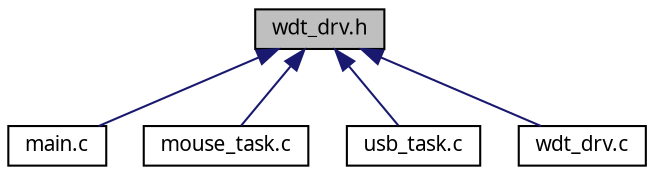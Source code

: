 digraph G
{
  edge [fontname="FreeSans.ttf",fontsize=10,labelfontname="FreeSans.ttf",labelfontsize=10];
  node [fontname="FreeSans.ttf",fontsize=10,shape=record];
  Node1 [label="wdt_drv.h",height=0.2,width=0.4,color="black", fillcolor="grey75", style="filled" fontcolor="black"];
  Node1 -> Node2 [dir=back,color="midnightblue",fontsize=10,style="solid",fontname="FreeSans.ttf"];
  Node2 [label="main.c",height=0.2,width=0.4,color="black", fillcolor="white", style="filled",URL="$a00024.html"];
  Node1 -> Node3 [dir=back,color="midnightblue",fontsize=10,style="solid",fontname="FreeSans.ttf"];
  Node3 [label="mouse_task.c",height=0.2,width=0.4,color="black", fillcolor="white", style="filled",URL="$a00025.html"];
  Node1 -> Node4 [dir=back,color="midnightblue",fontsize=10,style="solid",fontname="FreeSans.ttf"];
  Node4 [label="usb_task.c",height=0.2,width=0.4,color="black", fillcolor="white", style="filled",URL="$a00049.html"];
  Node1 -> Node5 [dir=back,color="midnightblue",fontsize=10,style="solid",fontname="FreeSans.ttf"];
  Node5 [label="wdt_drv.c",height=0.2,width=0.4,color="black", fillcolor="white", style="filled",URL="$a00051.html"];
}
